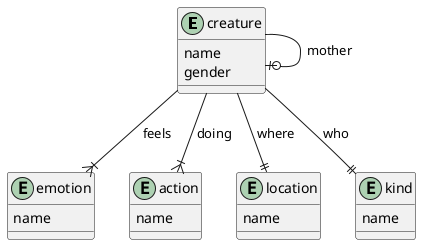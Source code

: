 @startuml High-level ER-Diagram

entity creature {
  name
  gender
}

entity emotion {
  name
}

entity action {
  name
}

entity location {
  name
}

entity kind {
  name
}

creature --||kind : who
creature --||location : where
creature --|{ emotion : feels
creature --|{ action : doing
creature --o| creature : mother

@enduml